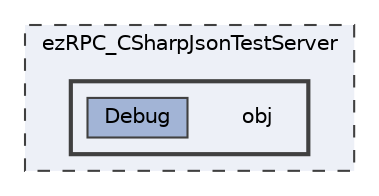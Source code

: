 digraph "C:/Dev/ezRPC/ezRPC_CSharpJsonTestServer/obj"
{
 // LATEX_PDF_SIZE
  bgcolor="transparent";
  edge [fontname=Helvetica,fontsize=10,labelfontname=Helvetica,labelfontsize=10];
  node [fontname=Helvetica,fontsize=10,shape=box,height=0.2,width=0.4];
  compound=true
  subgraph clusterdir_7394536d3195e092786303cc18567590 {
    graph [ bgcolor="#edf0f7", pencolor="grey25", label="ezRPC_CSharpJsonTestServer", fontname=Helvetica,fontsize=10 style="filled,dashed", URL="dir_7394536d3195e092786303cc18567590.html",tooltip=""]
  subgraph clusterdir_7c655f7a4c762eb990b8582b72c48e3c {
    graph [ bgcolor="#edf0f7", pencolor="grey25", label="", fontname=Helvetica,fontsize=10 style="filled,bold", URL="dir_7c655f7a4c762eb990b8582b72c48e3c.html",tooltip=""]
    dir_7c655f7a4c762eb990b8582b72c48e3c [shape=plaintext, label="obj"];
  dir_f5dbf7a287379a47d0eb0d35c6fd13fa [label="Debug", fillcolor="#a2b4d6", color="grey25", style="filled", URL="dir_f5dbf7a287379a47d0eb0d35c6fd13fa.html",tooltip=""];
  }
  }
}

